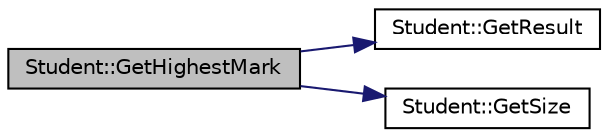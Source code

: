 digraph G
{
  edge [fontname="Helvetica",fontsize=10,labelfontname="Helvetica",labelfontsize=10];
  node [fontname="Helvetica",fontsize=10,shape=record];
  rankdir=LR;
  Node1 [label="Student::GetHighestMark",height=0.2,width=0.4,color="black", fillcolor="grey75", style="filled" fontcolor="black"];
  Node1 -> Node2 [color="midnightblue",fontsize=10,style="solid",fontname="Helvetica"];
  Node2 [label="Student::GetResult",height=0.2,width=0.4,color="black", fillcolor="white", style="filled",URL="$class_student.html#4f3a80e8936d5f18b9b8b564f6412bc0",tooltip="Gets the Result."];
  Node1 -> Node3 [color="midnightblue",fontsize=10,style="solid",fontname="Helvetica"];
  Node3 [label="Student::GetSize",height=0.2,width=0.4,color="black", fillcolor="white", style="filled",URL="$class_student.html#105dc2ff62873b83d32edea845cdfa4b",tooltip="Returns the amount of initialised object in the vector."];
}
